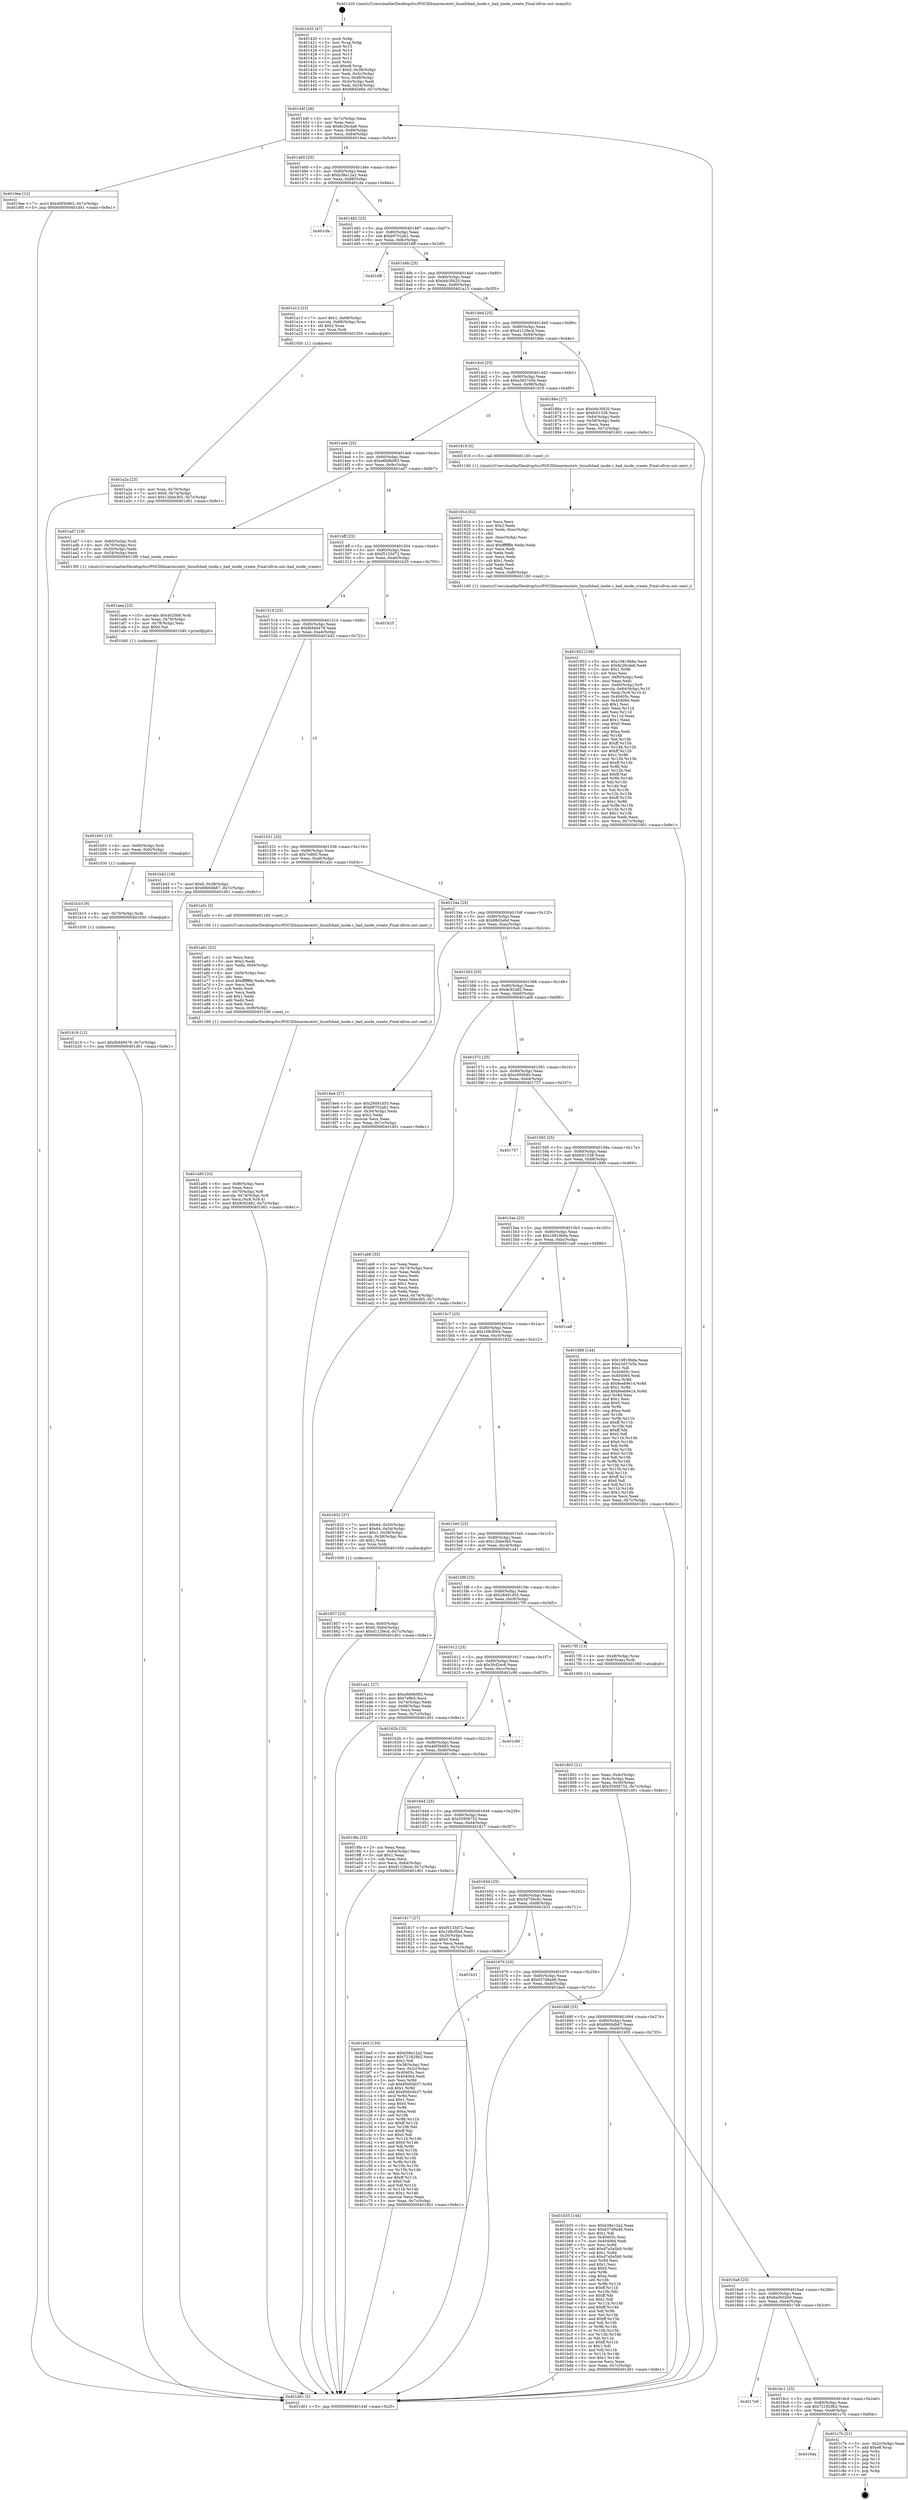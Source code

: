 digraph "0x401420" {
  label = "0x401420 (/mnt/c/Users/mathe/Desktop/tcc/POCII/binaries/extr_linuxfsbad_inode.c_bad_inode_create_Final-ollvm.out::main(0))"
  labelloc = "t"
  node[shape=record]

  Entry [label="",width=0.3,height=0.3,shape=circle,fillcolor=black,style=filled]
  "0x40144f" [label="{
     0x40144f [26]\l
     | [instrs]\l
     &nbsp;&nbsp;0x40144f \<+3\>: mov -0x7c(%rbp),%eax\l
     &nbsp;&nbsp;0x401452 \<+2\>: mov %eax,%ecx\l
     &nbsp;&nbsp;0x401454 \<+6\>: sub $0x8c26cda6,%ecx\l
     &nbsp;&nbsp;0x40145a \<+3\>: mov %eax,-0x80(%rbp)\l
     &nbsp;&nbsp;0x40145d \<+6\>: mov %ecx,-0x84(%rbp)\l
     &nbsp;&nbsp;0x401463 \<+6\>: je 00000000004019ee \<main+0x5ce\>\l
  }"]
  "0x4019ee" [label="{
     0x4019ee [12]\l
     | [instrs]\l
     &nbsp;&nbsp;0x4019ee \<+7\>: movl $0x46f3b963,-0x7c(%rbp)\l
     &nbsp;&nbsp;0x4019f5 \<+5\>: jmp 0000000000401d01 \<main+0x8e1\>\l
  }"]
  "0x401469" [label="{
     0x401469 [25]\l
     | [instrs]\l
     &nbsp;&nbsp;0x401469 \<+5\>: jmp 000000000040146e \<main+0x4e\>\l
     &nbsp;&nbsp;0x40146e \<+3\>: mov -0x80(%rbp),%eax\l
     &nbsp;&nbsp;0x401471 \<+5\>: sub $0xb38e12a2,%eax\l
     &nbsp;&nbsp;0x401476 \<+6\>: mov %eax,-0x88(%rbp)\l
     &nbsp;&nbsp;0x40147c \<+6\>: je 0000000000401cfa \<main+0x8da\>\l
  }"]
  Exit [label="",width=0.3,height=0.3,shape=circle,fillcolor=black,style=filled,peripheries=2]
  "0x401cfa" [label="{
     0x401cfa\l
  }", style=dashed]
  "0x401482" [label="{
     0x401482 [25]\l
     | [instrs]\l
     &nbsp;&nbsp;0x401482 \<+5\>: jmp 0000000000401487 \<main+0x67\>\l
     &nbsp;&nbsp;0x401487 \<+3\>: mov -0x80(%rbp),%eax\l
     &nbsp;&nbsp;0x40148a \<+5\>: sub $0xb9702ab1,%eax\l
     &nbsp;&nbsp;0x40148f \<+6\>: mov %eax,-0x8c(%rbp)\l
     &nbsp;&nbsp;0x401495 \<+6\>: je 00000000004016ff \<main+0x2df\>\l
  }"]
  "0x4016da" [label="{
     0x4016da\l
  }", style=dashed]
  "0x4016ff" [label="{
     0x4016ff\l
  }", style=dashed]
  "0x40149b" [label="{
     0x40149b [25]\l
     | [instrs]\l
     &nbsp;&nbsp;0x40149b \<+5\>: jmp 00000000004014a0 \<main+0x80\>\l
     &nbsp;&nbsp;0x4014a0 \<+3\>: mov -0x80(%rbp),%eax\l
     &nbsp;&nbsp;0x4014a3 \<+5\>: sub $0xbdc3f420,%eax\l
     &nbsp;&nbsp;0x4014a8 \<+6\>: mov %eax,-0x90(%rbp)\l
     &nbsp;&nbsp;0x4014ae \<+6\>: je 0000000000401a13 \<main+0x5f3\>\l
  }"]
  "0x401c7b" [label="{
     0x401c7b [21]\l
     | [instrs]\l
     &nbsp;&nbsp;0x401c7b \<+3\>: mov -0x2c(%rbp),%eax\l
     &nbsp;&nbsp;0x401c7e \<+7\>: add $0xe8,%rsp\l
     &nbsp;&nbsp;0x401c85 \<+1\>: pop %rbx\l
     &nbsp;&nbsp;0x401c86 \<+2\>: pop %r12\l
     &nbsp;&nbsp;0x401c88 \<+2\>: pop %r13\l
     &nbsp;&nbsp;0x401c8a \<+2\>: pop %r14\l
     &nbsp;&nbsp;0x401c8c \<+2\>: pop %r15\l
     &nbsp;&nbsp;0x401c8e \<+1\>: pop %rbp\l
     &nbsp;&nbsp;0x401c8f \<+1\>: ret\l
  }"]
  "0x401a13" [label="{
     0x401a13 [23]\l
     | [instrs]\l
     &nbsp;&nbsp;0x401a13 \<+7\>: movl $0x1,-0x68(%rbp)\l
     &nbsp;&nbsp;0x401a1a \<+4\>: movslq -0x68(%rbp),%rax\l
     &nbsp;&nbsp;0x401a1e \<+4\>: shl $0x2,%rax\l
     &nbsp;&nbsp;0x401a22 \<+3\>: mov %rax,%rdi\l
     &nbsp;&nbsp;0x401a25 \<+5\>: call 0000000000401050 \<malloc@plt\>\l
     | [calls]\l
     &nbsp;&nbsp;0x401050 \{1\} (unknown)\l
  }"]
  "0x4014b4" [label="{
     0x4014b4 [25]\l
     | [instrs]\l
     &nbsp;&nbsp;0x4014b4 \<+5\>: jmp 00000000004014b9 \<main+0x99\>\l
     &nbsp;&nbsp;0x4014b9 \<+3\>: mov -0x80(%rbp),%eax\l
     &nbsp;&nbsp;0x4014bc \<+5\>: sub $0xd112fecd,%eax\l
     &nbsp;&nbsp;0x4014c1 \<+6\>: mov %eax,-0x94(%rbp)\l
     &nbsp;&nbsp;0x4014c7 \<+6\>: je 000000000040186e \<main+0x44e\>\l
  }"]
  "0x4016c1" [label="{
     0x4016c1 [25]\l
     | [instrs]\l
     &nbsp;&nbsp;0x4016c1 \<+5\>: jmp 00000000004016c6 \<main+0x2a6\>\l
     &nbsp;&nbsp;0x4016c6 \<+3\>: mov -0x80(%rbp),%eax\l
     &nbsp;&nbsp;0x4016c9 \<+5\>: sub $0x721829b2,%eax\l
     &nbsp;&nbsp;0x4016ce \<+6\>: mov %eax,-0xe8(%rbp)\l
     &nbsp;&nbsp;0x4016d4 \<+6\>: je 0000000000401c7b \<main+0x85b\>\l
  }"]
  "0x40186e" [label="{
     0x40186e [27]\l
     | [instrs]\l
     &nbsp;&nbsp;0x40186e \<+5\>: mov $0xbdc3f420,%eax\l
     &nbsp;&nbsp;0x401873 \<+5\>: mov $0xfc01338,%ecx\l
     &nbsp;&nbsp;0x401878 \<+3\>: mov -0x64(%rbp),%edx\l
     &nbsp;&nbsp;0x40187b \<+3\>: cmp -0x58(%rbp),%edx\l
     &nbsp;&nbsp;0x40187e \<+3\>: cmovl %ecx,%eax\l
     &nbsp;&nbsp;0x401881 \<+3\>: mov %eax,-0x7c(%rbp)\l
     &nbsp;&nbsp;0x401884 \<+5\>: jmp 0000000000401d01 \<main+0x8e1\>\l
  }"]
  "0x4014cd" [label="{
     0x4014cd [25]\l
     | [instrs]\l
     &nbsp;&nbsp;0x4014cd \<+5\>: jmp 00000000004014d2 \<main+0xb2\>\l
     &nbsp;&nbsp;0x4014d2 \<+3\>: mov -0x80(%rbp),%eax\l
     &nbsp;&nbsp;0x4014d5 \<+5\>: sub $0xe3d37e5b,%eax\l
     &nbsp;&nbsp;0x4014da \<+6\>: mov %eax,-0x98(%rbp)\l
     &nbsp;&nbsp;0x4014e0 \<+6\>: je 0000000000401919 \<main+0x4f9\>\l
  }"]
  "0x4017e9" [label="{
     0x4017e9\l
  }", style=dashed]
  "0x401919" [label="{
     0x401919 [5]\l
     | [instrs]\l
     &nbsp;&nbsp;0x401919 \<+5\>: call 0000000000401160 \<next_i\>\l
     | [calls]\l
     &nbsp;&nbsp;0x401160 \{1\} (/mnt/c/Users/mathe/Desktop/tcc/POCII/binaries/extr_linuxfsbad_inode.c_bad_inode_create_Final-ollvm.out::next_i)\l
  }"]
  "0x4014e6" [label="{
     0x4014e6 [25]\l
     | [instrs]\l
     &nbsp;&nbsp;0x4014e6 \<+5\>: jmp 00000000004014eb \<main+0xcb\>\l
     &nbsp;&nbsp;0x4014eb \<+3\>: mov -0x80(%rbp),%eax\l
     &nbsp;&nbsp;0x4014ee \<+5\>: sub $0xe6b9b083,%eax\l
     &nbsp;&nbsp;0x4014f3 \<+6\>: mov %eax,-0x9c(%rbp)\l
     &nbsp;&nbsp;0x4014f9 \<+6\>: je 0000000000401ad7 \<main+0x6b7\>\l
  }"]
  "0x4016a8" [label="{
     0x4016a8 [25]\l
     | [instrs]\l
     &nbsp;&nbsp;0x4016a8 \<+5\>: jmp 00000000004016ad \<main+0x28d\>\l
     &nbsp;&nbsp;0x4016ad \<+3\>: mov -0x80(%rbp),%eax\l
     &nbsp;&nbsp;0x4016b0 \<+5\>: sub $0x6a5b02b0,%eax\l
     &nbsp;&nbsp;0x4016b5 \<+6\>: mov %eax,-0xe4(%rbp)\l
     &nbsp;&nbsp;0x4016bb \<+6\>: je 00000000004017e9 \<main+0x3c9\>\l
  }"]
  "0x401ad7" [label="{
     0x401ad7 [19]\l
     | [instrs]\l
     &nbsp;&nbsp;0x401ad7 \<+4\>: mov -0x60(%rbp),%rdi\l
     &nbsp;&nbsp;0x401adb \<+4\>: mov -0x70(%rbp),%rsi\l
     &nbsp;&nbsp;0x401adf \<+3\>: mov -0x50(%rbp),%edx\l
     &nbsp;&nbsp;0x401ae2 \<+3\>: mov -0x54(%rbp),%ecx\l
     &nbsp;&nbsp;0x401ae5 \<+5\>: call 00000000004013f0 \<bad_inode_create\>\l
     | [calls]\l
     &nbsp;&nbsp;0x4013f0 \{1\} (/mnt/c/Users/mathe/Desktop/tcc/POCII/binaries/extr_linuxfsbad_inode.c_bad_inode_create_Final-ollvm.out::bad_inode_create)\l
  }"]
  "0x4014ff" [label="{
     0x4014ff [25]\l
     | [instrs]\l
     &nbsp;&nbsp;0x4014ff \<+5\>: jmp 0000000000401504 \<main+0xe4\>\l
     &nbsp;&nbsp;0x401504 \<+3\>: mov -0x80(%rbp),%eax\l
     &nbsp;&nbsp;0x401507 \<+5\>: sub $0xf5133d72,%eax\l
     &nbsp;&nbsp;0x40150c \<+6\>: mov %eax,-0xa0(%rbp)\l
     &nbsp;&nbsp;0x401512 \<+6\>: je 0000000000401b25 \<main+0x705\>\l
  }"]
  "0x401b55" [label="{
     0x401b55 [144]\l
     | [instrs]\l
     &nbsp;&nbsp;0x401b55 \<+5\>: mov $0xb38e12a2,%eax\l
     &nbsp;&nbsp;0x401b5a \<+5\>: mov $0x637d9a46,%ecx\l
     &nbsp;&nbsp;0x401b5f \<+2\>: mov $0x1,%dl\l
     &nbsp;&nbsp;0x401b61 \<+7\>: mov 0x40405c,%esi\l
     &nbsp;&nbsp;0x401b68 \<+7\>: mov 0x404064,%edi\l
     &nbsp;&nbsp;0x401b6f \<+3\>: mov %esi,%r8d\l
     &nbsp;&nbsp;0x401b72 \<+7\>: add $0xd7a5e5b0,%r8d\l
     &nbsp;&nbsp;0x401b79 \<+4\>: sub $0x1,%r8d\l
     &nbsp;&nbsp;0x401b7d \<+7\>: sub $0xd7a5e5b0,%r8d\l
     &nbsp;&nbsp;0x401b84 \<+4\>: imul %r8d,%esi\l
     &nbsp;&nbsp;0x401b88 \<+3\>: and $0x1,%esi\l
     &nbsp;&nbsp;0x401b8b \<+3\>: cmp $0x0,%esi\l
     &nbsp;&nbsp;0x401b8e \<+4\>: sete %r9b\l
     &nbsp;&nbsp;0x401b92 \<+3\>: cmp $0xa,%edi\l
     &nbsp;&nbsp;0x401b95 \<+4\>: setl %r10b\l
     &nbsp;&nbsp;0x401b99 \<+3\>: mov %r9b,%r11b\l
     &nbsp;&nbsp;0x401b9c \<+4\>: xor $0xff,%r11b\l
     &nbsp;&nbsp;0x401ba0 \<+3\>: mov %r10b,%bl\l
     &nbsp;&nbsp;0x401ba3 \<+3\>: xor $0xff,%bl\l
     &nbsp;&nbsp;0x401ba6 \<+3\>: xor $0x1,%dl\l
     &nbsp;&nbsp;0x401ba9 \<+3\>: mov %r11b,%r14b\l
     &nbsp;&nbsp;0x401bac \<+4\>: and $0xff,%r14b\l
     &nbsp;&nbsp;0x401bb0 \<+3\>: and %dl,%r9b\l
     &nbsp;&nbsp;0x401bb3 \<+3\>: mov %bl,%r15b\l
     &nbsp;&nbsp;0x401bb6 \<+4\>: and $0xff,%r15b\l
     &nbsp;&nbsp;0x401bba \<+3\>: and %dl,%r10b\l
     &nbsp;&nbsp;0x401bbd \<+3\>: or %r9b,%r14b\l
     &nbsp;&nbsp;0x401bc0 \<+3\>: or %r10b,%r15b\l
     &nbsp;&nbsp;0x401bc3 \<+3\>: xor %r15b,%r14b\l
     &nbsp;&nbsp;0x401bc6 \<+3\>: or %bl,%r11b\l
     &nbsp;&nbsp;0x401bc9 \<+4\>: xor $0xff,%r11b\l
     &nbsp;&nbsp;0x401bcd \<+3\>: or $0x1,%dl\l
     &nbsp;&nbsp;0x401bd0 \<+3\>: and %dl,%r11b\l
     &nbsp;&nbsp;0x401bd3 \<+3\>: or %r11b,%r14b\l
     &nbsp;&nbsp;0x401bd6 \<+4\>: test $0x1,%r14b\l
     &nbsp;&nbsp;0x401bda \<+3\>: cmovne %ecx,%eax\l
     &nbsp;&nbsp;0x401bdd \<+3\>: mov %eax,-0x7c(%rbp)\l
     &nbsp;&nbsp;0x401be0 \<+5\>: jmp 0000000000401d01 \<main+0x8e1\>\l
  }"]
  "0x401b25" [label="{
     0x401b25\l
  }", style=dashed]
  "0x401518" [label="{
     0x401518 [25]\l
     | [instrs]\l
     &nbsp;&nbsp;0x401518 \<+5\>: jmp 000000000040151d \<main+0xfd\>\l
     &nbsp;&nbsp;0x40151d \<+3\>: mov -0x80(%rbp),%eax\l
     &nbsp;&nbsp;0x401520 \<+5\>: sub $0xfb949478,%eax\l
     &nbsp;&nbsp;0x401525 \<+6\>: mov %eax,-0xa4(%rbp)\l
     &nbsp;&nbsp;0x40152b \<+6\>: je 0000000000401b42 \<main+0x722\>\l
  }"]
  "0x40168f" [label="{
     0x40168f [25]\l
     | [instrs]\l
     &nbsp;&nbsp;0x40168f \<+5\>: jmp 0000000000401694 \<main+0x274\>\l
     &nbsp;&nbsp;0x401694 \<+3\>: mov -0x80(%rbp),%eax\l
     &nbsp;&nbsp;0x401697 \<+5\>: sub $0x6900db67,%eax\l
     &nbsp;&nbsp;0x40169c \<+6\>: mov %eax,-0xe0(%rbp)\l
     &nbsp;&nbsp;0x4016a2 \<+6\>: je 0000000000401b55 \<main+0x735\>\l
  }"]
  "0x401b42" [label="{
     0x401b42 [19]\l
     | [instrs]\l
     &nbsp;&nbsp;0x401b42 \<+7\>: movl $0x0,-0x38(%rbp)\l
     &nbsp;&nbsp;0x401b49 \<+7\>: movl $0x6900db67,-0x7c(%rbp)\l
     &nbsp;&nbsp;0x401b50 \<+5\>: jmp 0000000000401d01 \<main+0x8e1\>\l
  }"]
  "0x401531" [label="{
     0x401531 [25]\l
     | [instrs]\l
     &nbsp;&nbsp;0x401531 \<+5\>: jmp 0000000000401536 \<main+0x116\>\l
     &nbsp;&nbsp;0x401536 \<+3\>: mov -0x80(%rbp),%eax\l
     &nbsp;&nbsp;0x401539 \<+5\>: sub $0x7e9b5,%eax\l
     &nbsp;&nbsp;0x40153e \<+6\>: mov %eax,-0xa8(%rbp)\l
     &nbsp;&nbsp;0x401544 \<+6\>: je 0000000000401a5c \<main+0x63c\>\l
  }"]
  "0x401be5" [label="{
     0x401be5 [150]\l
     | [instrs]\l
     &nbsp;&nbsp;0x401be5 \<+5\>: mov $0xb38e12a2,%eax\l
     &nbsp;&nbsp;0x401bea \<+5\>: mov $0x721829b2,%ecx\l
     &nbsp;&nbsp;0x401bef \<+2\>: mov $0x1,%dl\l
     &nbsp;&nbsp;0x401bf1 \<+3\>: mov -0x38(%rbp),%esi\l
     &nbsp;&nbsp;0x401bf4 \<+3\>: mov %esi,-0x2c(%rbp)\l
     &nbsp;&nbsp;0x401bf7 \<+7\>: mov 0x40405c,%esi\l
     &nbsp;&nbsp;0x401bfe \<+7\>: mov 0x404064,%edi\l
     &nbsp;&nbsp;0x401c05 \<+3\>: mov %esi,%r8d\l
     &nbsp;&nbsp;0x401c08 \<+7\>: sub $0x85604b37,%r8d\l
     &nbsp;&nbsp;0x401c0f \<+4\>: sub $0x1,%r8d\l
     &nbsp;&nbsp;0x401c13 \<+7\>: add $0x85604b37,%r8d\l
     &nbsp;&nbsp;0x401c1a \<+4\>: imul %r8d,%esi\l
     &nbsp;&nbsp;0x401c1e \<+3\>: and $0x1,%esi\l
     &nbsp;&nbsp;0x401c21 \<+3\>: cmp $0x0,%esi\l
     &nbsp;&nbsp;0x401c24 \<+4\>: sete %r9b\l
     &nbsp;&nbsp;0x401c28 \<+3\>: cmp $0xa,%edi\l
     &nbsp;&nbsp;0x401c2b \<+4\>: setl %r10b\l
     &nbsp;&nbsp;0x401c2f \<+3\>: mov %r9b,%r11b\l
     &nbsp;&nbsp;0x401c32 \<+4\>: xor $0xff,%r11b\l
     &nbsp;&nbsp;0x401c36 \<+3\>: mov %r10b,%bl\l
     &nbsp;&nbsp;0x401c39 \<+3\>: xor $0xff,%bl\l
     &nbsp;&nbsp;0x401c3c \<+3\>: xor $0x0,%dl\l
     &nbsp;&nbsp;0x401c3f \<+3\>: mov %r11b,%r14b\l
     &nbsp;&nbsp;0x401c42 \<+4\>: and $0x0,%r14b\l
     &nbsp;&nbsp;0x401c46 \<+3\>: and %dl,%r9b\l
     &nbsp;&nbsp;0x401c49 \<+3\>: mov %bl,%r15b\l
     &nbsp;&nbsp;0x401c4c \<+4\>: and $0x0,%r15b\l
     &nbsp;&nbsp;0x401c50 \<+3\>: and %dl,%r10b\l
     &nbsp;&nbsp;0x401c53 \<+3\>: or %r9b,%r14b\l
     &nbsp;&nbsp;0x401c56 \<+3\>: or %r10b,%r15b\l
     &nbsp;&nbsp;0x401c59 \<+3\>: xor %r15b,%r14b\l
     &nbsp;&nbsp;0x401c5c \<+3\>: or %bl,%r11b\l
     &nbsp;&nbsp;0x401c5f \<+4\>: xor $0xff,%r11b\l
     &nbsp;&nbsp;0x401c63 \<+3\>: or $0x0,%dl\l
     &nbsp;&nbsp;0x401c66 \<+3\>: and %dl,%r11b\l
     &nbsp;&nbsp;0x401c69 \<+3\>: or %r11b,%r14b\l
     &nbsp;&nbsp;0x401c6c \<+4\>: test $0x1,%r14b\l
     &nbsp;&nbsp;0x401c70 \<+3\>: cmovne %ecx,%eax\l
     &nbsp;&nbsp;0x401c73 \<+3\>: mov %eax,-0x7c(%rbp)\l
     &nbsp;&nbsp;0x401c76 \<+5\>: jmp 0000000000401d01 \<main+0x8e1\>\l
  }"]
  "0x401a5c" [label="{
     0x401a5c [5]\l
     | [instrs]\l
     &nbsp;&nbsp;0x401a5c \<+5\>: call 0000000000401160 \<next_i\>\l
     | [calls]\l
     &nbsp;&nbsp;0x401160 \{1\} (/mnt/c/Users/mathe/Desktop/tcc/POCII/binaries/extr_linuxfsbad_inode.c_bad_inode_create_Final-ollvm.out::next_i)\l
  }"]
  "0x40154a" [label="{
     0x40154a [25]\l
     | [instrs]\l
     &nbsp;&nbsp;0x40154a \<+5\>: jmp 000000000040154f \<main+0x12f\>\l
     &nbsp;&nbsp;0x40154f \<+3\>: mov -0x80(%rbp),%eax\l
     &nbsp;&nbsp;0x401552 \<+5\>: sub $0x88d2e6d,%eax\l
     &nbsp;&nbsp;0x401557 \<+6\>: mov %eax,-0xac(%rbp)\l
     &nbsp;&nbsp;0x40155d \<+6\>: je 00000000004016e4 \<main+0x2c4\>\l
  }"]
  "0x401676" [label="{
     0x401676 [25]\l
     | [instrs]\l
     &nbsp;&nbsp;0x401676 \<+5\>: jmp 000000000040167b \<main+0x25b\>\l
     &nbsp;&nbsp;0x40167b \<+3\>: mov -0x80(%rbp),%eax\l
     &nbsp;&nbsp;0x40167e \<+5\>: sub $0x637d9a46,%eax\l
     &nbsp;&nbsp;0x401683 \<+6\>: mov %eax,-0xdc(%rbp)\l
     &nbsp;&nbsp;0x401689 \<+6\>: je 0000000000401be5 \<main+0x7c5\>\l
  }"]
  "0x4016e4" [label="{
     0x4016e4 [27]\l
     | [instrs]\l
     &nbsp;&nbsp;0x4016e4 \<+5\>: mov $0x28491d55,%eax\l
     &nbsp;&nbsp;0x4016e9 \<+5\>: mov $0xb9702ab1,%ecx\l
     &nbsp;&nbsp;0x4016ee \<+3\>: mov -0x34(%rbp),%edx\l
     &nbsp;&nbsp;0x4016f1 \<+3\>: cmp $0x2,%edx\l
     &nbsp;&nbsp;0x4016f4 \<+3\>: cmovne %ecx,%eax\l
     &nbsp;&nbsp;0x4016f7 \<+3\>: mov %eax,-0x7c(%rbp)\l
     &nbsp;&nbsp;0x4016fa \<+5\>: jmp 0000000000401d01 \<main+0x8e1\>\l
  }"]
  "0x401563" [label="{
     0x401563 [25]\l
     | [instrs]\l
     &nbsp;&nbsp;0x401563 \<+5\>: jmp 0000000000401568 \<main+0x148\>\l
     &nbsp;&nbsp;0x401568 \<+3\>: mov -0x80(%rbp),%eax\l
     &nbsp;&nbsp;0x40156b \<+5\>: sub $0x9c92482,%eax\l
     &nbsp;&nbsp;0x401570 \<+6\>: mov %eax,-0xb0(%rbp)\l
     &nbsp;&nbsp;0x401576 \<+6\>: je 0000000000401ab6 \<main+0x696\>\l
  }"]
  "0x401d01" [label="{
     0x401d01 [5]\l
     | [instrs]\l
     &nbsp;&nbsp;0x401d01 \<+5\>: jmp 000000000040144f \<main+0x2f\>\l
  }"]
  "0x401420" [label="{
     0x401420 [47]\l
     | [instrs]\l
     &nbsp;&nbsp;0x401420 \<+1\>: push %rbp\l
     &nbsp;&nbsp;0x401421 \<+3\>: mov %rsp,%rbp\l
     &nbsp;&nbsp;0x401424 \<+2\>: push %r15\l
     &nbsp;&nbsp;0x401426 \<+2\>: push %r14\l
     &nbsp;&nbsp;0x401428 \<+2\>: push %r13\l
     &nbsp;&nbsp;0x40142a \<+2\>: push %r12\l
     &nbsp;&nbsp;0x40142c \<+1\>: push %rbx\l
     &nbsp;&nbsp;0x40142d \<+7\>: sub $0xe8,%rsp\l
     &nbsp;&nbsp;0x401434 \<+7\>: movl $0x0,-0x38(%rbp)\l
     &nbsp;&nbsp;0x40143b \<+3\>: mov %edi,-0x3c(%rbp)\l
     &nbsp;&nbsp;0x40143e \<+4\>: mov %rsi,-0x48(%rbp)\l
     &nbsp;&nbsp;0x401442 \<+3\>: mov -0x3c(%rbp),%edi\l
     &nbsp;&nbsp;0x401445 \<+3\>: mov %edi,-0x34(%rbp)\l
     &nbsp;&nbsp;0x401448 \<+7\>: movl $0x88d2e6d,-0x7c(%rbp)\l
  }"]
  "0x401b31" [label="{
     0x401b31\l
  }", style=dashed]
  "0x401ab6" [label="{
     0x401ab6 [33]\l
     | [instrs]\l
     &nbsp;&nbsp;0x401ab6 \<+2\>: xor %eax,%eax\l
     &nbsp;&nbsp;0x401ab8 \<+3\>: mov -0x74(%rbp),%ecx\l
     &nbsp;&nbsp;0x401abb \<+2\>: mov %eax,%edx\l
     &nbsp;&nbsp;0x401abd \<+2\>: sub %ecx,%edx\l
     &nbsp;&nbsp;0x401abf \<+2\>: mov %eax,%ecx\l
     &nbsp;&nbsp;0x401ac1 \<+3\>: sub $0x1,%ecx\l
     &nbsp;&nbsp;0x401ac4 \<+2\>: add %ecx,%edx\l
     &nbsp;&nbsp;0x401ac6 \<+2\>: sub %edx,%eax\l
     &nbsp;&nbsp;0x401ac8 \<+3\>: mov %eax,-0x74(%rbp)\l
     &nbsp;&nbsp;0x401acb \<+7\>: movl $0x12bbe3b5,-0x7c(%rbp)\l
     &nbsp;&nbsp;0x401ad2 \<+5\>: jmp 0000000000401d01 \<main+0x8e1\>\l
  }"]
  "0x40157c" [label="{
     0x40157c [25]\l
     | [instrs]\l
     &nbsp;&nbsp;0x40157c \<+5\>: jmp 0000000000401581 \<main+0x161\>\l
     &nbsp;&nbsp;0x401581 \<+3\>: mov -0x80(%rbp),%eax\l
     &nbsp;&nbsp;0x401584 \<+5\>: sub $0xc000b80,%eax\l
     &nbsp;&nbsp;0x401589 \<+6\>: mov %eax,-0xb4(%rbp)\l
     &nbsp;&nbsp;0x40158f \<+6\>: je 0000000000401757 \<main+0x337\>\l
  }"]
  "0x401b19" [label="{
     0x401b19 [12]\l
     | [instrs]\l
     &nbsp;&nbsp;0x401b19 \<+7\>: movl $0xfb949478,-0x7c(%rbp)\l
     &nbsp;&nbsp;0x401b20 \<+5\>: jmp 0000000000401d01 \<main+0x8e1\>\l
  }"]
  "0x401757" [label="{
     0x401757\l
  }", style=dashed]
  "0x401595" [label="{
     0x401595 [25]\l
     | [instrs]\l
     &nbsp;&nbsp;0x401595 \<+5\>: jmp 000000000040159a \<main+0x17a\>\l
     &nbsp;&nbsp;0x40159a \<+3\>: mov -0x80(%rbp),%eax\l
     &nbsp;&nbsp;0x40159d \<+5\>: sub $0xfc01338,%eax\l
     &nbsp;&nbsp;0x4015a2 \<+6\>: mov %eax,-0xb8(%rbp)\l
     &nbsp;&nbsp;0x4015a8 \<+6\>: je 0000000000401889 \<main+0x469\>\l
  }"]
  "0x401b10" [label="{
     0x401b10 [9]\l
     | [instrs]\l
     &nbsp;&nbsp;0x401b10 \<+4\>: mov -0x70(%rbp),%rdi\l
     &nbsp;&nbsp;0x401b14 \<+5\>: call 0000000000401030 \<free@plt\>\l
     | [calls]\l
     &nbsp;&nbsp;0x401030 \{1\} (unknown)\l
  }"]
  "0x401889" [label="{
     0x401889 [144]\l
     | [instrs]\l
     &nbsp;&nbsp;0x401889 \<+5\>: mov $0x10819b8a,%eax\l
     &nbsp;&nbsp;0x40188e \<+5\>: mov $0xe3d37e5b,%ecx\l
     &nbsp;&nbsp;0x401893 \<+2\>: mov $0x1,%dl\l
     &nbsp;&nbsp;0x401895 \<+7\>: mov 0x40405c,%esi\l
     &nbsp;&nbsp;0x40189c \<+7\>: mov 0x404064,%edi\l
     &nbsp;&nbsp;0x4018a3 \<+3\>: mov %esi,%r8d\l
     &nbsp;&nbsp;0x4018a6 \<+7\>: sub $0x8eeb9e14,%r8d\l
     &nbsp;&nbsp;0x4018ad \<+4\>: sub $0x1,%r8d\l
     &nbsp;&nbsp;0x4018b1 \<+7\>: add $0x8eeb9e14,%r8d\l
     &nbsp;&nbsp;0x4018b8 \<+4\>: imul %r8d,%esi\l
     &nbsp;&nbsp;0x4018bc \<+3\>: and $0x1,%esi\l
     &nbsp;&nbsp;0x4018bf \<+3\>: cmp $0x0,%esi\l
     &nbsp;&nbsp;0x4018c2 \<+4\>: sete %r9b\l
     &nbsp;&nbsp;0x4018c6 \<+3\>: cmp $0xa,%edi\l
     &nbsp;&nbsp;0x4018c9 \<+4\>: setl %r10b\l
     &nbsp;&nbsp;0x4018cd \<+3\>: mov %r9b,%r11b\l
     &nbsp;&nbsp;0x4018d0 \<+4\>: xor $0xff,%r11b\l
     &nbsp;&nbsp;0x4018d4 \<+3\>: mov %r10b,%bl\l
     &nbsp;&nbsp;0x4018d7 \<+3\>: xor $0xff,%bl\l
     &nbsp;&nbsp;0x4018da \<+3\>: xor $0x0,%dl\l
     &nbsp;&nbsp;0x4018dd \<+3\>: mov %r11b,%r14b\l
     &nbsp;&nbsp;0x4018e0 \<+4\>: and $0x0,%r14b\l
     &nbsp;&nbsp;0x4018e4 \<+3\>: and %dl,%r9b\l
     &nbsp;&nbsp;0x4018e7 \<+3\>: mov %bl,%r15b\l
     &nbsp;&nbsp;0x4018ea \<+4\>: and $0x0,%r15b\l
     &nbsp;&nbsp;0x4018ee \<+3\>: and %dl,%r10b\l
     &nbsp;&nbsp;0x4018f1 \<+3\>: or %r9b,%r14b\l
     &nbsp;&nbsp;0x4018f4 \<+3\>: or %r10b,%r15b\l
     &nbsp;&nbsp;0x4018f7 \<+3\>: xor %r15b,%r14b\l
     &nbsp;&nbsp;0x4018fa \<+3\>: or %bl,%r11b\l
     &nbsp;&nbsp;0x4018fd \<+4\>: xor $0xff,%r11b\l
     &nbsp;&nbsp;0x401901 \<+3\>: or $0x0,%dl\l
     &nbsp;&nbsp;0x401904 \<+3\>: and %dl,%r11b\l
     &nbsp;&nbsp;0x401907 \<+3\>: or %r11b,%r14b\l
     &nbsp;&nbsp;0x40190a \<+4\>: test $0x1,%r14b\l
     &nbsp;&nbsp;0x40190e \<+3\>: cmovne %ecx,%eax\l
     &nbsp;&nbsp;0x401911 \<+3\>: mov %eax,-0x7c(%rbp)\l
     &nbsp;&nbsp;0x401914 \<+5\>: jmp 0000000000401d01 \<main+0x8e1\>\l
  }"]
  "0x4015ae" [label="{
     0x4015ae [25]\l
     | [instrs]\l
     &nbsp;&nbsp;0x4015ae \<+5\>: jmp 00000000004015b3 \<main+0x193\>\l
     &nbsp;&nbsp;0x4015b3 \<+3\>: mov -0x80(%rbp),%eax\l
     &nbsp;&nbsp;0x4015b6 \<+5\>: sub $0x10819b8a,%eax\l
     &nbsp;&nbsp;0x4015bb \<+6\>: mov %eax,-0xbc(%rbp)\l
     &nbsp;&nbsp;0x4015c1 \<+6\>: je 0000000000401ca8 \<main+0x888\>\l
  }"]
  "0x401b01" [label="{
     0x401b01 [15]\l
     | [instrs]\l
     &nbsp;&nbsp;0x401b01 \<+4\>: mov -0x60(%rbp),%rdi\l
     &nbsp;&nbsp;0x401b05 \<+6\>: mov %eax,-0xfc(%rbp)\l
     &nbsp;&nbsp;0x401b0b \<+5\>: call 0000000000401030 \<free@plt\>\l
     | [calls]\l
     &nbsp;&nbsp;0x401030 \{1\} (unknown)\l
  }"]
  "0x401ca8" [label="{
     0x401ca8\l
  }", style=dashed]
  "0x4015c7" [label="{
     0x4015c7 [25]\l
     | [instrs]\l
     &nbsp;&nbsp;0x4015c7 \<+5\>: jmp 00000000004015cc \<main+0x1ac\>\l
     &nbsp;&nbsp;0x4015cc \<+3\>: mov -0x80(%rbp),%eax\l
     &nbsp;&nbsp;0x4015cf \<+5\>: sub $0x108cf5b4,%eax\l
     &nbsp;&nbsp;0x4015d4 \<+6\>: mov %eax,-0xc0(%rbp)\l
     &nbsp;&nbsp;0x4015da \<+6\>: je 0000000000401832 \<main+0x412\>\l
  }"]
  "0x401aea" [label="{
     0x401aea [23]\l
     | [instrs]\l
     &nbsp;&nbsp;0x401aea \<+10\>: movabs $0x4020b6,%rdi\l
     &nbsp;&nbsp;0x401af4 \<+3\>: mov %eax,-0x78(%rbp)\l
     &nbsp;&nbsp;0x401af7 \<+3\>: mov -0x78(%rbp),%esi\l
     &nbsp;&nbsp;0x401afa \<+2\>: mov $0x0,%al\l
     &nbsp;&nbsp;0x401afc \<+5\>: call 0000000000401040 \<printf@plt\>\l
     | [calls]\l
     &nbsp;&nbsp;0x401040 \{1\} (unknown)\l
  }"]
  "0x401832" [label="{
     0x401832 [37]\l
     | [instrs]\l
     &nbsp;&nbsp;0x401832 \<+7\>: movl $0x64,-0x50(%rbp)\l
     &nbsp;&nbsp;0x401839 \<+7\>: movl $0x64,-0x54(%rbp)\l
     &nbsp;&nbsp;0x401840 \<+7\>: movl $0x1,-0x58(%rbp)\l
     &nbsp;&nbsp;0x401847 \<+4\>: movslq -0x58(%rbp),%rax\l
     &nbsp;&nbsp;0x40184b \<+4\>: shl $0x2,%rax\l
     &nbsp;&nbsp;0x40184f \<+3\>: mov %rax,%rdi\l
     &nbsp;&nbsp;0x401852 \<+5\>: call 0000000000401050 \<malloc@plt\>\l
     | [calls]\l
     &nbsp;&nbsp;0x401050 \{1\} (unknown)\l
  }"]
  "0x4015e0" [label="{
     0x4015e0 [25]\l
     | [instrs]\l
     &nbsp;&nbsp;0x4015e0 \<+5\>: jmp 00000000004015e5 \<main+0x1c5\>\l
     &nbsp;&nbsp;0x4015e5 \<+3\>: mov -0x80(%rbp),%eax\l
     &nbsp;&nbsp;0x4015e8 \<+5\>: sub $0x12bbe3b5,%eax\l
     &nbsp;&nbsp;0x4015ed \<+6\>: mov %eax,-0xc4(%rbp)\l
     &nbsp;&nbsp;0x4015f3 \<+6\>: je 0000000000401a41 \<main+0x621\>\l
  }"]
  "0x401a95" [label="{
     0x401a95 [33]\l
     | [instrs]\l
     &nbsp;&nbsp;0x401a95 \<+6\>: mov -0xf8(%rbp),%ecx\l
     &nbsp;&nbsp;0x401a9b \<+3\>: imul %eax,%ecx\l
     &nbsp;&nbsp;0x401a9e \<+4\>: mov -0x70(%rbp),%r8\l
     &nbsp;&nbsp;0x401aa2 \<+4\>: movslq -0x74(%rbp),%r9\l
     &nbsp;&nbsp;0x401aa6 \<+4\>: mov %ecx,(%r8,%r9,4)\l
     &nbsp;&nbsp;0x401aaa \<+7\>: movl $0x9c92482,-0x7c(%rbp)\l
     &nbsp;&nbsp;0x401ab1 \<+5\>: jmp 0000000000401d01 \<main+0x8e1\>\l
  }"]
  "0x401a41" [label="{
     0x401a41 [27]\l
     | [instrs]\l
     &nbsp;&nbsp;0x401a41 \<+5\>: mov $0xe6b9b083,%eax\l
     &nbsp;&nbsp;0x401a46 \<+5\>: mov $0x7e9b5,%ecx\l
     &nbsp;&nbsp;0x401a4b \<+3\>: mov -0x74(%rbp),%edx\l
     &nbsp;&nbsp;0x401a4e \<+3\>: cmp -0x68(%rbp),%edx\l
     &nbsp;&nbsp;0x401a51 \<+3\>: cmovl %ecx,%eax\l
     &nbsp;&nbsp;0x401a54 \<+3\>: mov %eax,-0x7c(%rbp)\l
     &nbsp;&nbsp;0x401a57 \<+5\>: jmp 0000000000401d01 \<main+0x8e1\>\l
  }"]
  "0x4015f9" [label="{
     0x4015f9 [25]\l
     | [instrs]\l
     &nbsp;&nbsp;0x4015f9 \<+5\>: jmp 00000000004015fe \<main+0x1de\>\l
     &nbsp;&nbsp;0x4015fe \<+3\>: mov -0x80(%rbp),%eax\l
     &nbsp;&nbsp;0x401601 \<+5\>: sub $0x28491d55,%eax\l
     &nbsp;&nbsp;0x401606 \<+6\>: mov %eax,-0xc8(%rbp)\l
     &nbsp;&nbsp;0x40160c \<+6\>: je 00000000004017f5 \<main+0x3d5\>\l
  }"]
  "0x401a61" [label="{
     0x401a61 [52]\l
     | [instrs]\l
     &nbsp;&nbsp;0x401a61 \<+2\>: xor %ecx,%ecx\l
     &nbsp;&nbsp;0x401a63 \<+5\>: mov $0x2,%edx\l
     &nbsp;&nbsp;0x401a68 \<+6\>: mov %edx,-0xf4(%rbp)\l
     &nbsp;&nbsp;0x401a6e \<+1\>: cltd\l
     &nbsp;&nbsp;0x401a6f \<+6\>: mov -0xf4(%rbp),%esi\l
     &nbsp;&nbsp;0x401a75 \<+2\>: idiv %esi\l
     &nbsp;&nbsp;0x401a77 \<+6\>: imul $0xfffffffe,%edx,%edx\l
     &nbsp;&nbsp;0x401a7d \<+2\>: mov %ecx,%edi\l
     &nbsp;&nbsp;0x401a7f \<+2\>: sub %edx,%edi\l
     &nbsp;&nbsp;0x401a81 \<+2\>: mov %ecx,%edx\l
     &nbsp;&nbsp;0x401a83 \<+3\>: sub $0x1,%edx\l
     &nbsp;&nbsp;0x401a86 \<+2\>: add %edx,%edi\l
     &nbsp;&nbsp;0x401a88 \<+2\>: sub %edi,%ecx\l
     &nbsp;&nbsp;0x401a8a \<+6\>: mov %ecx,-0xf8(%rbp)\l
     &nbsp;&nbsp;0x401a90 \<+5\>: call 0000000000401160 \<next_i\>\l
     | [calls]\l
     &nbsp;&nbsp;0x401160 \{1\} (/mnt/c/Users/mathe/Desktop/tcc/POCII/binaries/extr_linuxfsbad_inode.c_bad_inode_create_Final-ollvm.out::next_i)\l
  }"]
  "0x4017f5" [label="{
     0x4017f5 [13]\l
     | [instrs]\l
     &nbsp;&nbsp;0x4017f5 \<+4\>: mov -0x48(%rbp),%rax\l
     &nbsp;&nbsp;0x4017f9 \<+4\>: mov 0x8(%rax),%rdi\l
     &nbsp;&nbsp;0x4017fd \<+5\>: call 0000000000401060 \<atoi@plt\>\l
     | [calls]\l
     &nbsp;&nbsp;0x401060 \{1\} (unknown)\l
  }"]
  "0x401612" [label="{
     0x401612 [25]\l
     | [instrs]\l
     &nbsp;&nbsp;0x401612 \<+5\>: jmp 0000000000401617 \<main+0x1f7\>\l
     &nbsp;&nbsp;0x401617 \<+3\>: mov -0x80(%rbp),%eax\l
     &nbsp;&nbsp;0x40161a \<+5\>: sub $0x3fcf2ec6,%eax\l
     &nbsp;&nbsp;0x40161f \<+6\>: mov %eax,-0xcc(%rbp)\l
     &nbsp;&nbsp;0x401625 \<+6\>: je 0000000000401c90 \<main+0x870\>\l
  }"]
  "0x401802" [label="{
     0x401802 [21]\l
     | [instrs]\l
     &nbsp;&nbsp;0x401802 \<+3\>: mov %eax,-0x4c(%rbp)\l
     &nbsp;&nbsp;0x401805 \<+3\>: mov -0x4c(%rbp),%eax\l
     &nbsp;&nbsp;0x401808 \<+3\>: mov %eax,-0x30(%rbp)\l
     &nbsp;&nbsp;0x40180b \<+7\>: movl $0x55958752,-0x7c(%rbp)\l
     &nbsp;&nbsp;0x401812 \<+5\>: jmp 0000000000401d01 \<main+0x8e1\>\l
  }"]
  "0x401a2a" [label="{
     0x401a2a [23]\l
     | [instrs]\l
     &nbsp;&nbsp;0x401a2a \<+4\>: mov %rax,-0x70(%rbp)\l
     &nbsp;&nbsp;0x401a2e \<+7\>: movl $0x0,-0x74(%rbp)\l
     &nbsp;&nbsp;0x401a35 \<+7\>: movl $0x12bbe3b5,-0x7c(%rbp)\l
     &nbsp;&nbsp;0x401a3c \<+5\>: jmp 0000000000401d01 \<main+0x8e1\>\l
  }"]
  "0x401c90" [label="{
     0x401c90\l
  }", style=dashed]
  "0x40162b" [label="{
     0x40162b [25]\l
     | [instrs]\l
     &nbsp;&nbsp;0x40162b \<+5\>: jmp 0000000000401630 \<main+0x210\>\l
     &nbsp;&nbsp;0x401630 \<+3\>: mov -0x80(%rbp),%eax\l
     &nbsp;&nbsp;0x401633 \<+5\>: sub $0x46f3b963,%eax\l
     &nbsp;&nbsp;0x401638 \<+6\>: mov %eax,-0xd0(%rbp)\l
     &nbsp;&nbsp;0x40163e \<+6\>: je 00000000004019fa \<main+0x5da\>\l
  }"]
  "0x401952" [label="{
     0x401952 [156]\l
     | [instrs]\l
     &nbsp;&nbsp;0x401952 \<+5\>: mov $0x10819b8a,%ecx\l
     &nbsp;&nbsp;0x401957 \<+5\>: mov $0x8c26cda6,%edx\l
     &nbsp;&nbsp;0x40195c \<+3\>: mov $0x1,%r8b\l
     &nbsp;&nbsp;0x40195f \<+2\>: xor %esi,%esi\l
     &nbsp;&nbsp;0x401961 \<+6\>: mov -0xf0(%rbp),%edi\l
     &nbsp;&nbsp;0x401967 \<+3\>: imul %eax,%edi\l
     &nbsp;&nbsp;0x40196a \<+4\>: mov -0x60(%rbp),%r9\l
     &nbsp;&nbsp;0x40196e \<+4\>: movslq -0x64(%rbp),%r10\l
     &nbsp;&nbsp;0x401972 \<+4\>: mov %edi,(%r9,%r10,4)\l
     &nbsp;&nbsp;0x401976 \<+7\>: mov 0x40405c,%eax\l
     &nbsp;&nbsp;0x40197d \<+7\>: mov 0x404064,%edi\l
     &nbsp;&nbsp;0x401984 \<+3\>: sub $0x1,%esi\l
     &nbsp;&nbsp;0x401987 \<+3\>: mov %eax,%r11d\l
     &nbsp;&nbsp;0x40198a \<+3\>: add %esi,%r11d\l
     &nbsp;&nbsp;0x40198d \<+4\>: imul %r11d,%eax\l
     &nbsp;&nbsp;0x401991 \<+3\>: and $0x1,%eax\l
     &nbsp;&nbsp;0x401994 \<+3\>: cmp $0x0,%eax\l
     &nbsp;&nbsp;0x401997 \<+3\>: sete %bl\l
     &nbsp;&nbsp;0x40199a \<+3\>: cmp $0xa,%edi\l
     &nbsp;&nbsp;0x40199d \<+4\>: setl %r14b\l
     &nbsp;&nbsp;0x4019a1 \<+3\>: mov %bl,%r15b\l
     &nbsp;&nbsp;0x4019a4 \<+4\>: xor $0xff,%r15b\l
     &nbsp;&nbsp;0x4019a8 \<+3\>: mov %r14b,%r12b\l
     &nbsp;&nbsp;0x4019ab \<+4\>: xor $0xff,%r12b\l
     &nbsp;&nbsp;0x4019af \<+4\>: xor $0x1,%r8b\l
     &nbsp;&nbsp;0x4019b3 \<+3\>: mov %r15b,%r13b\l
     &nbsp;&nbsp;0x4019b6 \<+4\>: and $0xff,%r13b\l
     &nbsp;&nbsp;0x4019ba \<+3\>: and %r8b,%bl\l
     &nbsp;&nbsp;0x4019bd \<+3\>: mov %r12b,%al\l
     &nbsp;&nbsp;0x4019c0 \<+2\>: and $0xff,%al\l
     &nbsp;&nbsp;0x4019c2 \<+3\>: and %r8b,%r14b\l
     &nbsp;&nbsp;0x4019c5 \<+3\>: or %bl,%r13b\l
     &nbsp;&nbsp;0x4019c8 \<+3\>: or %r14b,%al\l
     &nbsp;&nbsp;0x4019cb \<+3\>: xor %al,%r13b\l
     &nbsp;&nbsp;0x4019ce \<+3\>: or %r12b,%r15b\l
     &nbsp;&nbsp;0x4019d1 \<+4\>: xor $0xff,%r15b\l
     &nbsp;&nbsp;0x4019d5 \<+4\>: or $0x1,%r8b\l
     &nbsp;&nbsp;0x4019d9 \<+3\>: and %r8b,%r15b\l
     &nbsp;&nbsp;0x4019dc \<+3\>: or %r15b,%r13b\l
     &nbsp;&nbsp;0x4019df \<+4\>: test $0x1,%r13b\l
     &nbsp;&nbsp;0x4019e3 \<+3\>: cmovne %edx,%ecx\l
     &nbsp;&nbsp;0x4019e6 \<+3\>: mov %ecx,-0x7c(%rbp)\l
     &nbsp;&nbsp;0x4019e9 \<+5\>: jmp 0000000000401d01 \<main+0x8e1\>\l
  }"]
  "0x4019fa" [label="{
     0x4019fa [25]\l
     | [instrs]\l
     &nbsp;&nbsp;0x4019fa \<+2\>: xor %eax,%eax\l
     &nbsp;&nbsp;0x4019fc \<+3\>: mov -0x64(%rbp),%ecx\l
     &nbsp;&nbsp;0x4019ff \<+3\>: sub $0x1,%eax\l
     &nbsp;&nbsp;0x401a02 \<+2\>: sub %eax,%ecx\l
     &nbsp;&nbsp;0x401a04 \<+3\>: mov %ecx,-0x64(%rbp)\l
     &nbsp;&nbsp;0x401a07 \<+7\>: movl $0xd112fecd,-0x7c(%rbp)\l
     &nbsp;&nbsp;0x401a0e \<+5\>: jmp 0000000000401d01 \<main+0x8e1\>\l
  }"]
  "0x401644" [label="{
     0x401644 [25]\l
     | [instrs]\l
     &nbsp;&nbsp;0x401644 \<+5\>: jmp 0000000000401649 \<main+0x229\>\l
     &nbsp;&nbsp;0x401649 \<+3\>: mov -0x80(%rbp),%eax\l
     &nbsp;&nbsp;0x40164c \<+5\>: sub $0x55958752,%eax\l
     &nbsp;&nbsp;0x401651 \<+6\>: mov %eax,-0xd4(%rbp)\l
     &nbsp;&nbsp;0x401657 \<+6\>: je 0000000000401817 \<main+0x3f7\>\l
  }"]
  "0x40191e" [label="{
     0x40191e [52]\l
     | [instrs]\l
     &nbsp;&nbsp;0x40191e \<+2\>: xor %ecx,%ecx\l
     &nbsp;&nbsp;0x401920 \<+5\>: mov $0x2,%edx\l
     &nbsp;&nbsp;0x401925 \<+6\>: mov %edx,-0xec(%rbp)\l
     &nbsp;&nbsp;0x40192b \<+1\>: cltd\l
     &nbsp;&nbsp;0x40192c \<+6\>: mov -0xec(%rbp),%esi\l
     &nbsp;&nbsp;0x401932 \<+2\>: idiv %esi\l
     &nbsp;&nbsp;0x401934 \<+6\>: imul $0xfffffffe,%edx,%edx\l
     &nbsp;&nbsp;0x40193a \<+2\>: mov %ecx,%edi\l
     &nbsp;&nbsp;0x40193c \<+2\>: sub %edx,%edi\l
     &nbsp;&nbsp;0x40193e \<+2\>: mov %ecx,%edx\l
     &nbsp;&nbsp;0x401940 \<+3\>: sub $0x1,%edx\l
     &nbsp;&nbsp;0x401943 \<+2\>: add %edx,%edi\l
     &nbsp;&nbsp;0x401945 \<+2\>: sub %edi,%ecx\l
     &nbsp;&nbsp;0x401947 \<+6\>: mov %ecx,-0xf0(%rbp)\l
     &nbsp;&nbsp;0x40194d \<+5\>: call 0000000000401160 \<next_i\>\l
     | [calls]\l
     &nbsp;&nbsp;0x401160 \{1\} (/mnt/c/Users/mathe/Desktop/tcc/POCII/binaries/extr_linuxfsbad_inode.c_bad_inode_create_Final-ollvm.out::next_i)\l
  }"]
  "0x401817" [label="{
     0x401817 [27]\l
     | [instrs]\l
     &nbsp;&nbsp;0x401817 \<+5\>: mov $0xf5133d72,%eax\l
     &nbsp;&nbsp;0x40181c \<+5\>: mov $0x108cf5b4,%ecx\l
     &nbsp;&nbsp;0x401821 \<+3\>: mov -0x30(%rbp),%edx\l
     &nbsp;&nbsp;0x401824 \<+3\>: cmp $0x0,%edx\l
     &nbsp;&nbsp;0x401827 \<+3\>: cmove %ecx,%eax\l
     &nbsp;&nbsp;0x40182a \<+3\>: mov %eax,-0x7c(%rbp)\l
     &nbsp;&nbsp;0x40182d \<+5\>: jmp 0000000000401d01 \<main+0x8e1\>\l
  }"]
  "0x40165d" [label="{
     0x40165d [25]\l
     | [instrs]\l
     &nbsp;&nbsp;0x40165d \<+5\>: jmp 0000000000401662 \<main+0x242\>\l
     &nbsp;&nbsp;0x401662 \<+3\>: mov -0x80(%rbp),%eax\l
     &nbsp;&nbsp;0x401665 \<+5\>: sub $0x5d756c6c,%eax\l
     &nbsp;&nbsp;0x40166a \<+6\>: mov %eax,-0xd8(%rbp)\l
     &nbsp;&nbsp;0x401670 \<+6\>: je 0000000000401b31 \<main+0x711\>\l
  }"]
  "0x401857" [label="{
     0x401857 [23]\l
     | [instrs]\l
     &nbsp;&nbsp;0x401857 \<+4\>: mov %rax,-0x60(%rbp)\l
     &nbsp;&nbsp;0x40185b \<+7\>: movl $0x0,-0x64(%rbp)\l
     &nbsp;&nbsp;0x401862 \<+7\>: movl $0xd112fecd,-0x7c(%rbp)\l
     &nbsp;&nbsp;0x401869 \<+5\>: jmp 0000000000401d01 \<main+0x8e1\>\l
  }"]
  Entry -> "0x401420" [label=" 1"]
  "0x40144f" -> "0x4019ee" [label=" 1"]
  "0x40144f" -> "0x401469" [label=" 19"]
  "0x401c7b" -> Exit [label=" 1"]
  "0x401469" -> "0x401cfa" [label=" 0"]
  "0x401469" -> "0x401482" [label=" 19"]
  "0x4016c1" -> "0x4016da" [label=" 0"]
  "0x401482" -> "0x4016ff" [label=" 0"]
  "0x401482" -> "0x40149b" [label=" 19"]
  "0x4016c1" -> "0x401c7b" [label=" 1"]
  "0x40149b" -> "0x401a13" [label=" 1"]
  "0x40149b" -> "0x4014b4" [label=" 18"]
  "0x4016a8" -> "0x4016c1" [label=" 1"]
  "0x4014b4" -> "0x40186e" [label=" 2"]
  "0x4014b4" -> "0x4014cd" [label=" 16"]
  "0x4016a8" -> "0x4017e9" [label=" 0"]
  "0x4014cd" -> "0x401919" [label=" 1"]
  "0x4014cd" -> "0x4014e6" [label=" 15"]
  "0x401be5" -> "0x401d01" [label=" 1"]
  "0x4014e6" -> "0x401ad7" [label=" 1"]
  "0x4014e6" -> "0x4014ff" [label=" 14"]
  "0x401b55" -> "0x401d01" [label=" 1"]
  "0x4014ff" -> "0x401b25" [label=" 0"]
  "0x4014ff" -> "0x401518" [label=" 14"]
  "0x40168f" -> "0x4016a8" [label=" 1"]
  "0x401518" -> "0x401b42" [label=" 1"]
  "0x401518" -> "0x401531" [label=" 13"]
  "0x40168f" -> "0x401b55" [label=" 1"]
  "0x401531" -> "0x401a5c" [label=" 1"]
  "0x401531" -> "0x40154a" [label=" 12"]
  "0x401676" -> "0x40168f" [label=" 2"]
  "0x40154a" -> "0x4016e4" [label=" 1"]
  "0x40154a" -> "0x401563" [label=" 11"]
  "0x4016e4" -> "0x401d01" [label=" 1"]
  "0x401420" -> "0x40144f" [label=" 1"]
  "0x401d01" -> "0x40144f" [label=" 19"]
  "0x401676" -> "0x401be5" [label=" 1"]
  "0x401563" -> "0x401ab6" [label=" 1"]
  "0x401563" -> "0x40157c" [label=" 10"]
  "0x40165d" -> "0x401676" [label=" 3"]
  "0x40157c" -> "0x401757" [label=" 0"]
  "0x40157c" -> "0x401595" [label=" 10"]
  "0x40165d" -> "0x401b31" [label=" 0"]
  "0x401595" -> "0x401889" [label=" 1"]
  "0x401595" -> "0x4015ae" [label=" 9"]
  "0x401b42" -> "0x401d01" [label=" 1"]
  "0x4015ae" -> "0x401ca8" [label=" 0"]
  "0x4015ae" -> "0x4015c7" [label=" 9"]
  "0x401b19" -> "0x401d01" [label=" 1"]
  "0x4015c7" -> "0x401832" [label=" 1"]
  "0x4015c7" -> "0x4015e0" [label=" 8"]
  "0x401b10" -> "0x401b19" [label=" 1"]
  "0x4015e0" -> "0x401a41" [label=" 2"]
  "0x4015e0" -> "0x4015f9" [label=" 6"]
  "0x401b01" -> "0x401b10" [label=" 1"]
  "0x4015f9" -> "0x4017f5" [label=" 1"]
  "0x4015f9" -> "0x401612" [label=" 5"]
  "0x4017f5" -> "0x401802" [label=" 1"]
  "0x401802" -> "0x401d01" [label=" 1"]
  "0x401aea" -> "0x401b01" [label=" 1"]
  "0x401612" -> "0x401c90" [label=" 0"]
  "0x401612" -> "0x40162b" [label=" 5"]
  "0x401ad7" -> "0x401aea" [label=" 1"]
  "0x40162b" -> "0x4019fa" [label=" 1"]
  "0x40162b" -> "0x401644" [label=" 4"]
  "0x401ab6" -> "0x401d01" [label=" 1"]
  "0x401644" -> "0x401817" [label=" 1"]
  "0x401644" -> "0x40165d" [label=" 3"]
  "0x401817" -> "0x401d01" [label=" 1"]
  "0x401832" -> "0x401857" [label=" 1"]
  "0x401857" -> "0x401d01" [label=" 1"]
  "0x40186e" -> "0x401d01" [label=" 2"]
  "0x401889" -> "0x401d01" [label=" 1"]
  "0x401919" -> "0x40191e" [label=" 1"]
  "0x40191e" -> "0x401952" [label=" 1"]
  "0x401952" -> "0x401d01" [label=" 1"]
  "0x4019ee" -> "0x401d01" [label=" 1"]
  "0x4019fa" -> "0x401d01" [label=" 1"]
  "0x401a13" -> "0x401a2a" [label=" 1"]
  "0x401a2a" -> "0x401d01" [label=" 1"]
  "0x401a41" -> "0x401d01" [label=" 2"]
  "0x401a5c" -> "0x401a61" [label=" 1"]
  "0x401a61" -> "0x401a95" [label=" 1"]
  "0x401a95" -> "0x401d01" [label=" 1"]
}
